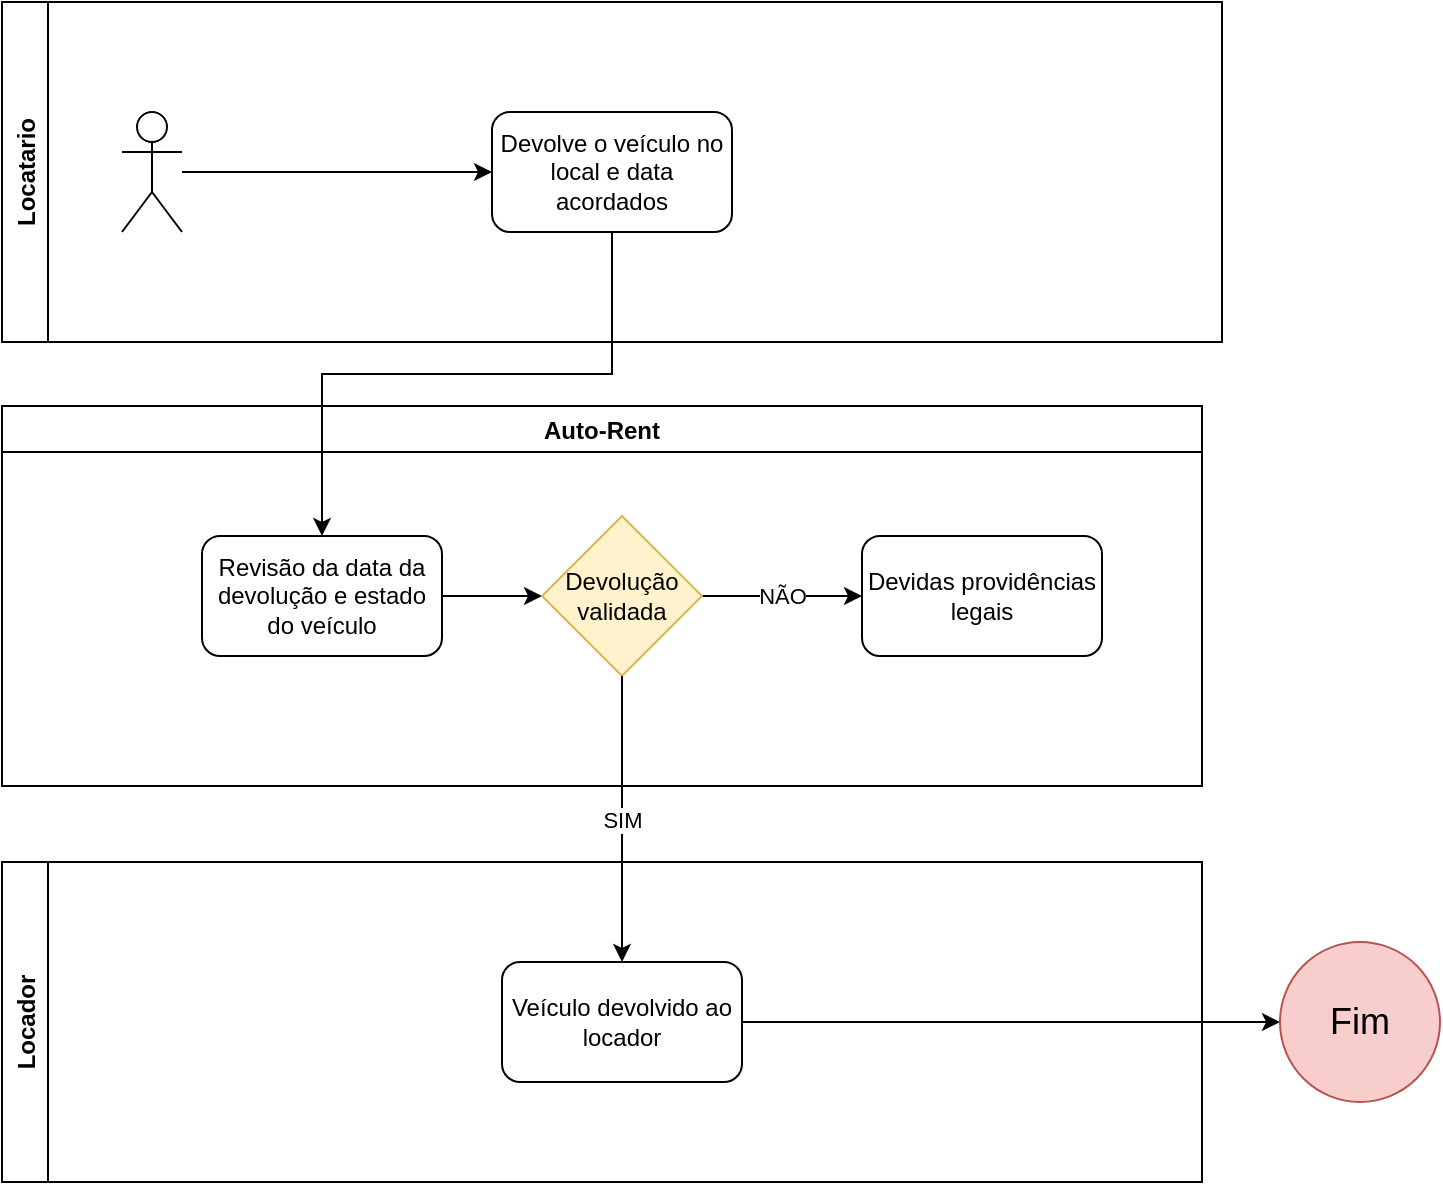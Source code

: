 <mxfile version="17.1.2" type="github">
  <diagram id="CqUbkGqT8WHaik48fMPh" name="Page-1">
    <mxGraphModel dx="868" dy="482" grid="1" gridSize="10" guides="1" tooltips="1" connect="1" arrows="1" fold="1" page="1" pageScale="1" pageWidth="827" pageHeight="1169" math="0" shadow="0">
      <root>
        <mxCell id="0" />
        <mxCell id="1" parent="0" />
        <mxCell id="L2YQOs7BmYoQq5G8vB8--1" value="Locatario" style="swimlane;horizontal=0;" vertex="1" parent="1">
          <mxGeometry x="40" y="224" width="610" height="170" as="geometry">
            <mxRectangle x="40" y="40" width="30" height="70" as="alternateBounds" />
          </mxGeometry>
        </mxCell>
        <mxCell id="L2YQOs7BmYoQq5G8vB8--52" style="edgeStyle=orthogonalEdgeStyle;rounded=0;orthogonalLoop=1;jettySize=auto;html=1;entryX=0;entryY=0.5;entryDx=0;entryDy=0;" edge="1" parent="L2YQOs7BmYoQq5G8vB8--1" source="L2YQOs7BmYoQq5G8vB8--3" target="L2YQOs7BmYoQq5G8vB8--10">
          <mxGeometry relative="1" as="geometry" />
        </mxCell>
        <mxCell id="L2YQOs7BmYoQq5G8vB8--3" value="" style="shape=umlActor;verticalLabelPosition=bottom;verticalAlign=top;html=1;outlineConnect=0;" vertex="1" parent="L2YQOs7BmYoQq5G8vB8--1">
          <mxGeometry x="60" y="55" width="30" height="60" as="geometry" />
        </mxCell>
        <mxCell id="L2YQOs7BmYoQq5G8vB8--10" value="Devolve o veículo no local e data acordados" style="rounded=1;whiteSpace=wrap;html=1;" vertex="1" parent="L2YQOs7BmYoQq5G8vB8--1">
          <mxGeometry x="245" y="55" width="120" height="60" as="geometry" />
        </mxCell>
        <mxCell id="L2YQOs7BmYoQq5G8vB8--13" value="Locador" style="swimlane;horizontal=0;direction=east;" vertex="1" parent="1">
          <mxGeometry x="40" y="654" width="600" height="160" as="geometry" />
        </mxCell>
        <mxCell id="L2YQOs7BmYoQq5G8vB8--21" value="Veículo devolvido ao locador" style="rounded=1;whiteSpace=wrap;html=1;" vertex="1" parent="L2YQOs7BmYoQq5G8vB8--13">
          <mxGeometry x="250" y="50" width="120" height="60" as="geometry" />
        </mxCell>
        <mxCell id="L2YQOs7BmYoQq5G8vB8--22" value="Auto-Rent" style="swimlane;" vertex="1" parent="1">
          <mxGeometry x="40" y="426" width="600" height="190" as="geometry" />
        </mxCell>
        <mxCell id="L2YQOs7BmYoQq5G8vB8--55" style="edgeStyle=orthogonalEdgeStyle;rounded=0;orthogonalLoop=1;jettySize=auto;html=1;entryX=0;entryY=0.5;entryDx=0;entryDy=0;" edge="1" parent="L2YQOs7BmYoQq5G8vB8--22" source="L2YQOs7BmYoQq5G8vB8--30" target="L2YQOs7BmYoQq5G8vB8--54">
          <mxGeometry relative="1" as="geometry" />
        </mxCell>
        <mxCell id="L2YQOs7BmYoQq5G8vB8--30" value="Revisão da data da devolução e estado do veículo" style="rounded=1;whiteSpace=wrap;html=1;gradientColor=#ffffff;" vertex="1" parent="L2YQOs7BmYoQq5G8vB8--22">
          <mxGeometry x="100" y="65" width="120" height="60" as="geometry" />
        </mxCell>
        <mxCell id="L2YQOs7BmYoQq5G8vB8--58" value="NÃO" style="edgeStyle=orthogonalEdgeStyle;rounded=0;orthogonalLoop=1;jettySize=auto;html=1;entryX=0;entryY=0.5;entryDx=0;entryDy=0;" edge="1" parent="L2YQOs7BmYoQq5G8vB8--22" source="L2YQOs7BmYoQq5G8vB8--54" target="L2YQOs7BmYoQq5G8vB8--57">
          <mxGeometry relative="1" as="geometry" />
        </mxCell>
        <mxCell id="L2YQOs7BmYoQq5G8vB8--54" value="Devolução&lt;br&gt;validada" style="rhombus;whiteSpace=wrap;html=1;fillColor=#fff2cc;strokeColor=#d6b656;" vertex="1" parent="L2YQOs7BmYoQq5G8vB8--22">
          <mxGeometry x="270" y="55" width="80" height="80" as="geometry" />
        </mxCell>
        <mxCell id="L2YQOs7BmYoQq5G8vB8--57" value="Devidas providências legais" style="rounded=1;whiteSpace=wrap;html=1;gradientColor=#ffffff;" vertex="1" parent="L2YQOs7BmYoQq5G8vB8--22">
          <mxGeometry x="430" y="65" width="120" height="60" as="geometry" />
        </mxCell>
        <mxCell id="L2YQOs7BmYoQq5G8vB8--56" value="SIM" style="edgeStyle=orthogonalEdgeStyle;rounded=0;orthogonalLoop=1;jettySize=auto;html=1;entryX=0.5;entryY=0;entryDx=0;entryDy=0;" edge="1" parent="1" source="L2YQOs7BmYoQq5G8vB8--54" target="L2YQOs7BmYoQq5G8vB8--21">
          <mxGeometry relative="1" as="geometry" />
        </mxCell>
        <mxCell id="L2YQOs7BmYoQq5G8vB8--59" value="Fim" style="ellipse;whiteSpace=wrap;html=1;aspect=fixed;fontSize=18;fillColor=#f8cecc;strokeColor=#b85450;" vertex="1" parent="1">
          <mxGeometry x="679" y="694" width="80" height="80" as="geometry" />
        </mxCell>
        <mxCell id="L2YQOs7BmYoQq5G8vB8--60" style="edgeStyle=orthogonalEdgeStyle;rounded=0;orthogonalLoop=1;jettySize=auto;html=1;" edge="1" parent="1" source="L2YQOs7BmYoQq5G8vB8--21" target="L2YQOs7BmYoQq5G8vB8--59">
          <mxGeometry relative="1" as="geometry" />
        </mxCell>
        <mxCell id="L2YQOs7BmYoQq5G8vB8--61" style="edgeStyle=orthogonalEdgeStyle;rounded=0;orthogonalLoop=1;jettySize=auto;html=1;entryX=0.5;entryY=0;entryDx=0;entryDy=0;" edge="1" parent="1" source="L2YQOs7BmYoQq5G8vB8--10" target="L2YQOs7BmYoQq5G8vB8--30">
          <mxGeometry relative="1" as="geometry">
            <Array as="points">
              <mxPoint x="345" y="410" />
              <mxPoint x="200" y="410" />
            </Array>
          </mxGeometry>
        </mxCell>
      </root>
    </mxGraphModel>
  </diagram>
</mxfile>
